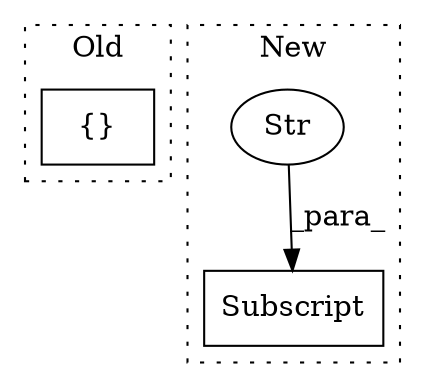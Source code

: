 digraph G {
subgraph cluster0 {
1 [label="{}" a="59" s="4860,4923" l="1,0" shape="box"];
label = "Old";
style="dotted";
}
subgraph cluster1 {
2 [label="Subscript" a="63" s="4966,0" l="16,0" shape="box"];
3 [label="Str" a="66" s="4974" l="7" shape="ellipse"];
label = "New";
style="dotted";
}
3 -> 2 [label="_para_"];
}